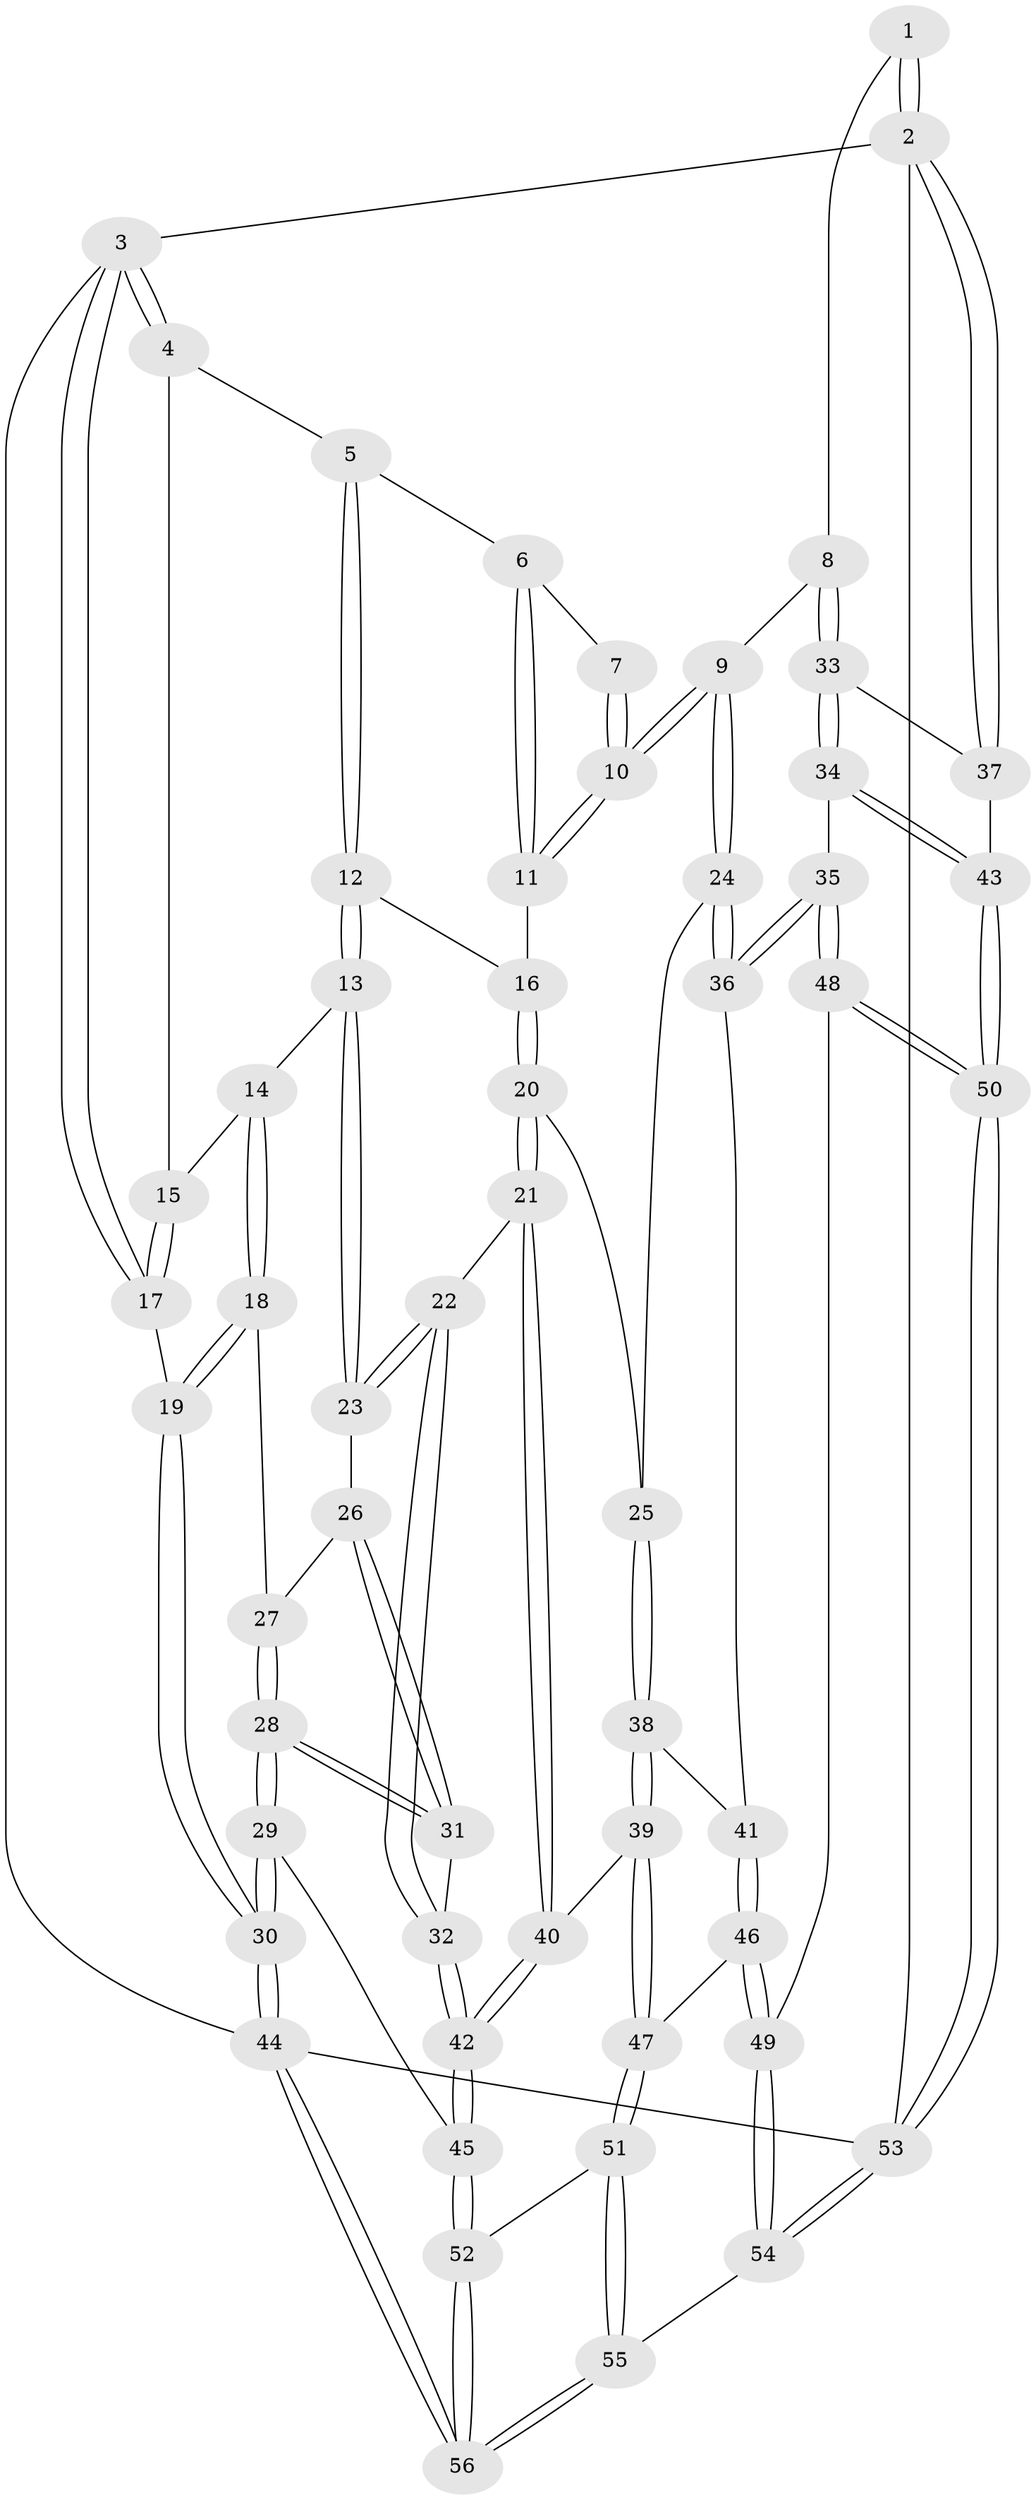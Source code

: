 // coarse degree distribution, {3: 0.06060606060606061, 8: 0.030303030303030304, 4: 0.6363636363636364, 2: 0.030303030303030304, 5: 0.24242424242424243}
// Generated by graph-tools (version 1.1) at 2025/24/03/03/25 07:24:36]
// undirected, 56 vertices, 137 edges
graph export_dot {
graph [start="1"]
  node [color=gray90,style=filled];
  1 [pos="+0.8944973094790898+0"];
  2 [pos="+1+0"];
  3 [pos="+0+0"];
  4 [pos="+0.2526853556742051+0"];
  5 [pos="+0.3777569083874691+0"];
  6 [pos="+0.45653649082124925+0"];
  7 [pos="+0.7546886504244523+0"];
  8 [pos="+0.8975791678839647+0.2695226974819326"];
  9 [pos="+0.8197116741491306+0.26763658466023604"];
  10 [pos="+0.8159949095057458+0.26391156316741793"];
  11 [pos="+0.6325170586770866+0.17450442356288565"];
  12 [pos="+0.3526253920771969+0.19894560363925295"];
  13 [pos="+0.22863990009233634+0.30350401807866323"];
  14 [pos="+0.1450512167558746+0.2555738641115396"];
  15 [pos="+0.11609250041622401+0.1549679163601219"];
  16 [pos="+0.4742610630737516+0.28153777079829306"];
  17 [pos="+0+0.10452951161101524"];
  18 [pos="+0+0.339832547902945"];
  19 [pos="+0+0.3600295096043335"];
  20 [pos="+0.47870972829390646+0.3971744782374533"];
  21 [pos="+0.38054878837232614+0.47086267865061315"];
  22 [pos="+0.2754560880059883+0.3868776070505687"];
  23 [pos="+0.23764079934484872+0.3474850712597776"];
  24 [pos="+0.7356936792395136+0.38886095613592353"];
  25 [pos="+0.6058175800196856+0.4337367464359423"];
  26 [pos="+0.1985658272950871+0.3883583409431176"];
  27 [pos="+0.08977563937732634+0.43150395215647075"];
  28 [pos="+0.08022940939965438+0.5552182167988902"];
  29 [pos="+0+0.6716438039994361"];
  30 [pos="+0+0.6781670995157459"];
  31 [pos="+0.14608368583787074+0.550635753972526"];
  32 [pos="+0.1862541438584919+0.5669052764983833"];
  33 [pos="+1+0.2922425172299254"];
  34 [pos="+0.8154841131982018+0.6422716889159956"];
  35 [pos="+0.8094300305554069+0.6447993166996593"];
  36 [pos="+0.7711700647267763+0.6300979294544116"];
  37 [pos="+1+0.2920658104687334"];
  38 [pos="+0.5706526826574758+0.608211431824018"];
  39 [pos="+0.45998870772214623+0.6513888280896548"];
  40 [pos="+0.37128027723509544+0.6148921550826923"];
  41 [pos="+0.7100855059876324+0.6574635508585025"];
  42 [pos="+0.3141934486624937+0.6481080325563546"];
  43 [pos="+1+0.6114260202687303"];
  44 [pos="+0+1"];
  45 [pos="+0.2383524881399927+0.7833726503828061"];
  46 [pos="+0.6621847217299103+0.7789907264990585"];
  47 [pos="+0.5189057678568162+0.7936757835775403"];
  48 [pos="+0.8677787322081782+0.788565778047174"];
  49 [pos="+0.7082942697717564+0.8600319060970624"];
  50 [pos="+1+1"];
  51 [pos="+0.42829480778510326+1"];
  52 [pos="+0.2392538464394583+0.7881368216941351"];
  53 [pos="+1+1"];
  54 [pos="+0.6761086517244367+1"];
  55 [pos="+0.4380809104400879+1"];
  56 [pos="+0+1"];
  1 -- 2;
  1 -- 2;
  1 -- 8;
  2 -- 3;
  2 -- 37;
  2 -- 37;
  2 -- 53;
  3 -- 4;
  3 -- 4;
  3 -- 17;
  3 -- 17;
  3 -- 44;
  4 -- 5;
  4 -- 15;
  5 -- 6;
  5 -- 12;
  5 -- 12;
  6 -- 7;
  6 -- 11;
  6 -- 11;
  7 -- 10;
  7 -- 10;
  8 -- 9;
  8 -- 33;
  8 -- 33;
  9 -- 10;
  9 -- 10;
  9 -- 24;
  9 -- 24;
  10 -- 11;
  10 -- 11;
  11 -- 16;
  12 -- 13;
  12 -- 13;
  12 -- 16;
  13 -- 14;
  13 -- 23;
  13 -- 23;
  14 -- 15;
  14 -- 18;
  14 -- 18;
  15 -- 17;
  15 -- 17;
  16 -- 20;
  16 -- 20;
  17 -- 19;
  18 -- 19;
  18 -- 19;
  18 -- 27;
  19 -- 30;
  19 -- 30;
  20 -- 21;
  20 -- 21;
  20 -- 25;
  21 -- 22;
  21 -- 40;
  21 -- 40;
  22 -- 23;
  22 -- 23;
  22 -- 32;
  22 -- 32;
  23 -- 26;
  24 -- 25;
  24 -- 36;
  24 -- 36;
  25 -- 38;
  25 -- 38;
  26 -- 27;
  26 -- 31;
  26 -- 31;
  27 -- 28;
  27 -- 28;
  28 -- 29;
  28 -- 29;
  28 -- 31;
  28 -- 31;
  29 -- 30;
  29 -- 30;
  29 -- 45;
  30 -- 44;
  30 -- 44;
  31 -- 32;
  32 -- 42;
  32 -- 42;
  33 -- 34;
  33 -- 34;
  33 -- 37;
  34 -- 35;
  34 -- 43;
  34 -- 43;
  35 -- 36;
  35 -- 36;
  35 -- 48;
  35 -- 48;
  36 -- 41;
  37 -- 43;
  38 -- 39;
  38 -- 39;
  38 -- 41;
  39 -- 40;
  39 -- 47;
  39 -- 47;
  40 -- 42;
  40 -- 42;
  41 -- 46;
  41 -- 46;
  42 -- 45;
  42 -- 45;
  43 -- 50;
  43 -- 50;
  44 -- 56;
  44 -- 56;
  44 -- 53;
  45 -- 52;
  45 -- 52;
  46 -- 47;
  46 -- 49;
  46 -- 49;
  47 -- 51;
  47 -- 51;
  48 -- 49;
  48 -- 50;
  48 -- 50;
  49 -- 54;
  49 -- 54;
  50 -- 53;
  50 -- 53;
  51 -- 52;
  51 -- 55;
  51 -- 55;
  52 -- 56;
  52 -- 56;
  53 -- 54;
  53 -- 54;
  54 -- 55;
  55 -- 56;
  55 -- 56;
}

